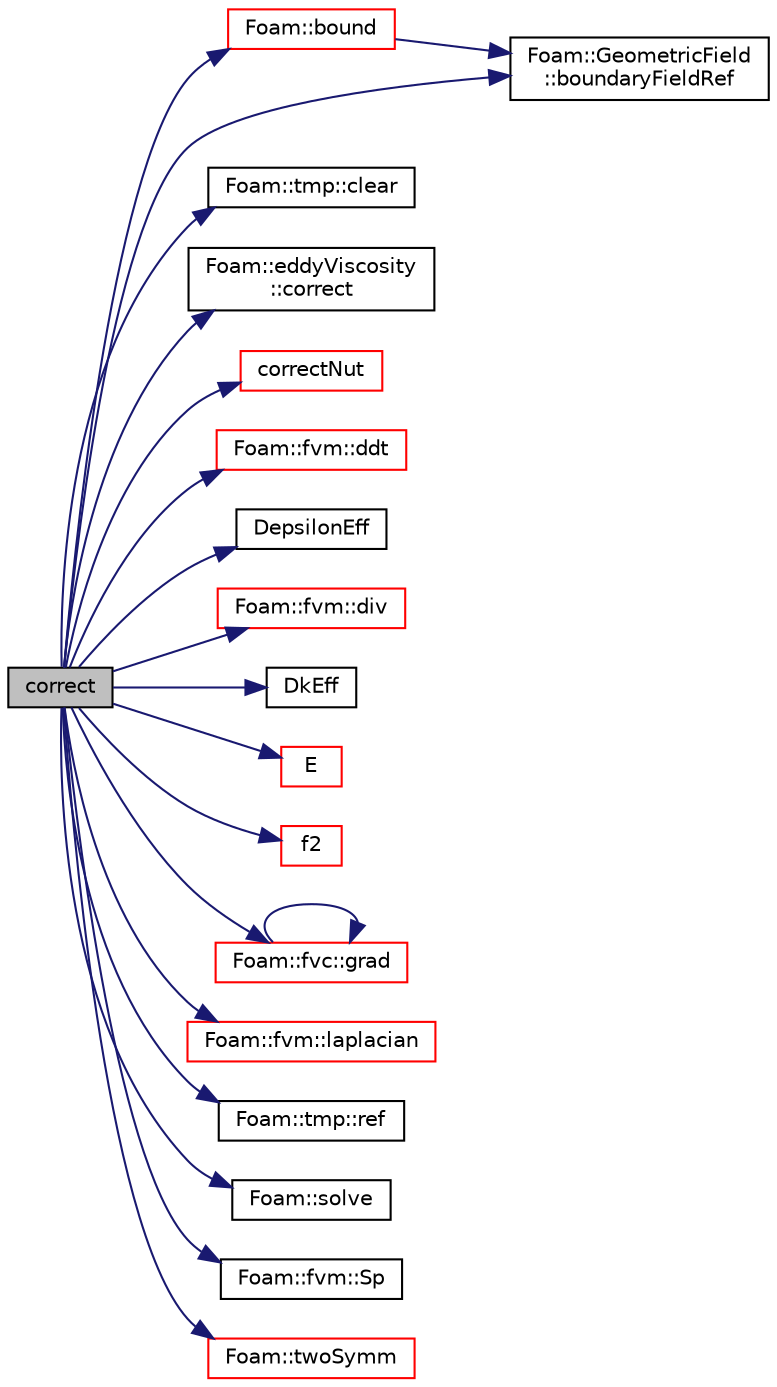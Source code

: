digraph "correct"
{
  bgcolor="transparent";
  edge [fontname="Helvetica",fontsize="10",labelfontname="Helvetica",labelfontsize="10"];
  node [fontname="Helvetica",fontsize="10",shape=record];
  rankdir="LR";
  Node1026 [label="correct",height=0.2,width=0.4,color="black", fillcolor="grey75", style="filled", fontcolor="black"];
  Node1026 -> Node1027 [color="midnightblue",fontsize="10",style="solid",fontname="Helvetica"];
  Node1027 [label="Foam::bound",height=0.2,width=0.4,color="red",URL="$a21851.html#a334b2a2d0ce7997d360f7a018174a077",tooltip="Bound the given scalar field if it has gone unbounded. "];
  Node1027 -> Node1030 [color="midnightblue",fontsize="10",style="solid",fontname="Helvetica"];
  Node1030 [label="Foam::GeometricField\l::boundaryFieldRef",height=0.2,width=0.4,color="black",URL="$a23249.html#af3831c9fea9f6ae7532a6d57cc67c959",tooltip="Return a reference to the boundary field. "];
  Node1026 -> Node1030 [color="midnightblue",fontsize="10",style="solid",fontname="Helvetica"];
  Node1026 -> Node1337 [color="midnightblue",fontsize="10",style="solid",fontname="Helvetica"];
  Node1337 [label="Foam::tmp::clear",height=0.2,width=0.4,color="black",URL="$a27077.html#adf1d9633e64d0de6a36e0af17ccd8163",tooltip="If object pointer points to valid object: "];
  Node1026 -> Node1338 [color="midnightblue",fontsize="10",style="solid",fontname="Helvetica"];
  Node1338 [label="Foam::eddyViscosity\l::correct",height=0.2,width=0.4,color="black",URL="$a32189.html#aa4d8a8ca44f2b13f84ba64733f6e0252",tooltip="Solve the turbulence equations and correct the turbulence viscosity. "];
  Node1026 -> Node1339 [color="midnightblue",fontsize="10",style="solid",fontname="Helvetica"];
  Node1339 [label="correctNut",height=0.2,width=0.4,color="red",URL="$a32069.html#aaffe89433f18f1ee4137486e19219448"];
  Node1026 -> Node1345 [color="midnightblue",fontsize="10",style="solid",fontname="Helvetica"];
  Node1345 [label="Foam::fvm::ddt",height=0.2,width=0.4,color="red",URL="$a21862.html#a2d88eca98ab69b84af7ddb96e35f5a44"];
  Node1026 -> Node1346 [color="midnightblue",fontsize="10",style="solid",fontname="Helvetica"];
  Node1346 [label="DepsilonEff",height=0.2,width=0.4,color="black",URL="$a32069.html#aaeb98c07acb7524ea98bf458352bc85a",tooltip="Return the effective diffusivity for epsilon. "];
  Node1026 -> Node1347 [color="midnightblue",fontsize="10",style="solid",fontname="Helvetica"];
  Node1347 [label="Foam::fvm::div",height=0.2,width=0.4,color="red",URL="$a21862.html#a058dd4757c11ae656c8d576632b33d25"];
  Node1026 -> Node1356 [color="midnightblue",fontsize="10",style="solid",fontname="Helvetica"];
  Node1356 [label="DkEff",height=0.2,width=0.4,color="black",URL="$a32069.html#a1faa4b448524c4de622637dc51aa4a30",tooltip="Return the effective diffusivity for k. "];
  Node1026 -> Node1357 [color="midnightblue",fontsize="10",style="solid",fontname="Helvetica"];
  Node1357 [label="E",height=0.2,width=0.4,color="red",URL="$a32069.html#a981575fea075d7e599e9c6080da840a5"];
  Node1026 -> Node1358 [color="midnightblue",fontsize="10",style="solid",fontname="Helvetica"];
  Node1358 [label="f2",height=0.2,width=0.4,color="red",URL="$a32069.html#a1b4f7d92e1429c1ddb52e85a205ce7fb"];
  Node1026 -> Node1359 [color="midnightblue",fontsize="10",style="solid",fontname="Helvetica"];
  Node1359 [label="Foam::fvc::grad",height=0.2,width=0.4,color="red",URL="$a21861.html#a7c00ec90ecc15ed3005255e42c52827a"];
  Node1359 -> Node1359 [color="midnightblue",fontsize="10",style="solid",fontname="Helvetica"];
  Node1026 -> Node1361 [color="midnightblue",fontsize="10",style="solid",fontname="Helvetica"];
  Node1361 [label="Foam::fvm::laplacian",height=0.2,width=0.4,color="red",URL="$a21862.html#a05679b154654e47e9f1e2fbd2bc0bae0"];
  Node1026 -> Node1038 [color="midnightblue",fontsize="10",style="solid",fontname="Helvetica"];
  Node1038 [label="Foam::tmp::ref",height=0.2,width=0.4,color="black",URL="$a27077.html#aeaf81e641282874cef07f5b808efc83b",tooltip="Return non-const reference or generate a fatal error. "];
  Node1026 -> Node1362 [color="midnightblue",fontsize="10",style="solid",fontname="Helvetica"];
  Node1362 [label="Foam::solve",height=0.2,width=0.4,color="black",URL="$a21851.html#a8d0243cca6dbaab978da0126875aa319",tooltip="Solve returning the solution statistics given convergence tolerance. "];
  Node1026 -> Node1363 [color="midnightblue",fontsize="10",style="solid",fontname="Helvetica"];
  Node1363 [label="Foam::fvm::Sp",height=0.2,width=0.4,color="black",URL="$a21862.html#a85d1dcca92042fd0a570c31ea79c160d"];
  Node1026 -> Node1364 [color="midnightblue",fontsize="10",style="solid",fontname="Helvetica"];
  Node1364 [label="Foam::twoSymm",height=0.2,width=0.4,color="red",URL="$a21851.html#a446550beb700669a32e76d9b87d5e043"];
}
